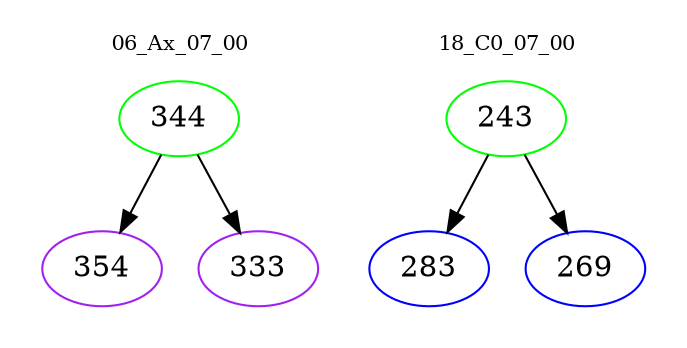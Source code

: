 digraph{
subgraph cluster_0 {
color = white
label = "06_Ax_07_00";
fontsize=10;
T0_344 [label="344", color="green"]
T0_344 -> T0_354 [color="black"]
T0_354 [label="354", color="purple"]
T0_344 -> T0_333 [color="black"]
T0_333 [label="333", color="purple"]
}
subgraph cluster_1 {
color = white
label = "18_C0_07_00";
fontsize=10;
T1_243 [label="243", color="green"]
T1_243 -> T1_283 [color="black"]
T1_283 [label="283", color="blue"]
T1_243 -> T1_269 [color="black"]
T1_269 [label="269", color="blue"]
}
}
